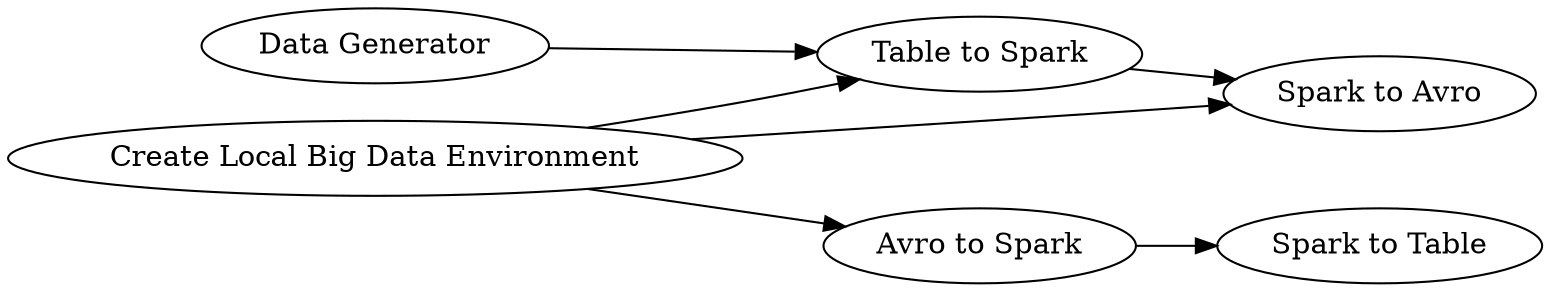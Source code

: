 digraph {
	6 -> 5
	3 -> 4
	1 -> 2
	5 -> 2
	1 -> 3
	1 -> 5
	5 [label="Table to Spark"]
	1 [label="Create Local Big Data Environment"]
	4 [label="Spark to Table"]
	6 [label="Data Generator"]
	3 [label="Avro to Spark"]
	2 [label="Spark to Avro"]
	rankdir=LR
}
